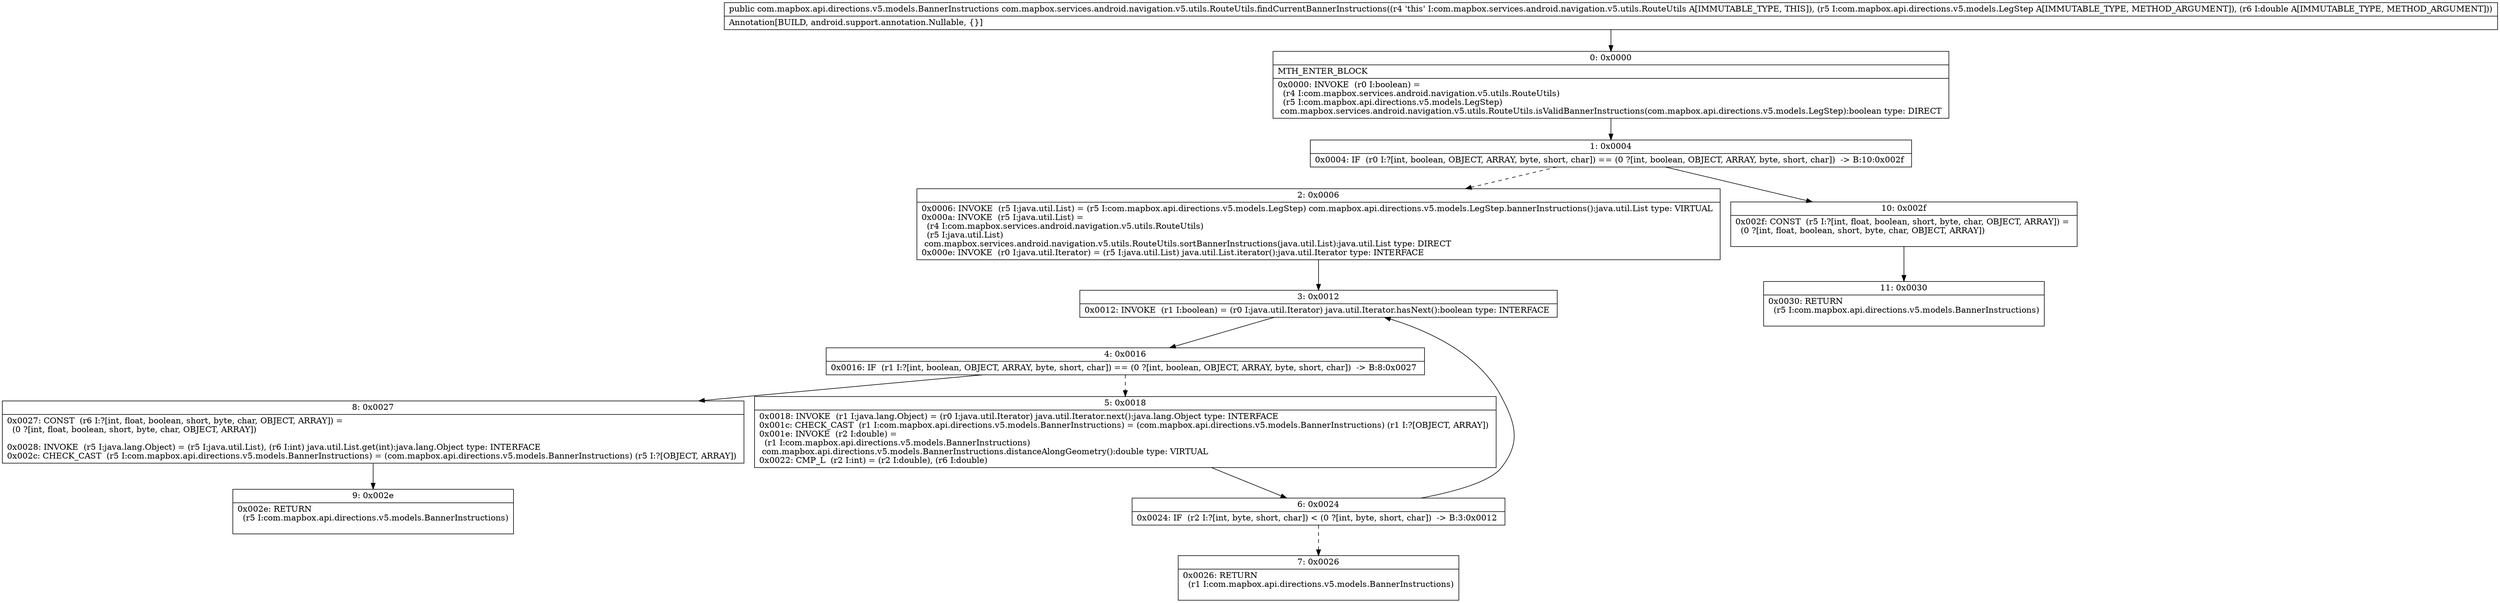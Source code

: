digraph "CFG forcom.mapbox.services.android.navigation.v5.utils.RouteUtils.findCurrentBannerInstructions(Lcom\/mapbox\/api\/directions\/v5\/models\/LegStep;D)Lcom\/mapbox\/api\/directions\/v5\/models\/BannerInstructions;" {
Node_0 [shape=record,label="{0\:\ 0x0000|MTH_ENTER_BLOCK\l|0x0000: INVOKE  (r0 I:boolean) = \l  (r4 I:com.mapbox.services.android.navigation.v5.utils.RouteUtils)\l  (r5 I:com.mapbox.api.directions.v5.models.LegStep)\l com.mapbox.services.android.navigation.v5.utils.RouteUtils.isValidBannerInstructions(com.mapbox.api.directions.v5.models.LegStep):boolean type: DIRECT \l}"];
Node_1 [shape=record,label="{1\:\ 0x0004|0x0004: IF  (r0 I:?[int, boolean, OBJECT, ARRAY, byte, short, char]) == (0 ?[int, boolean, OBJECT, ARRAY, byte, short, char])  \-\> B:10:0x002f \l}"];
Node_2 [shape=record,label="{2\:\ 0x0006|0x0006: INVOKE  (r5 I:java.util.List) = (r5 I:com.mapbox.api.directions.v5.models.LegStep) com.mapbox.api.directions.v5.models.LegStep.bannerInstructions():java.util.List type: VIRTUAL \l0x000a: INVOKE  (r5 I:java.util.List) = \l  (r4 I:com.mapbox.services.android.navigation.v5.utils.RouteUtils)\l  (r5 I:java.util.List)\l com.mapbox.services.android.navigation.v5.utils.RouteUtils.sortBannerInstructions(java.util.List):java.util.List type: DIRECT \l0x000e: INVOKE  (r0 I:java.util.Iterator) = (r5 I:java.util.List) java.util.List.iterator():java.util.Iterator type: INTERFACE \l}"];
Node_3 [shape=record,label="{3\:\ 0x0012|0x0012: INVOKE  (r1 I:boolean) = (r0 I:java.util.Iterator) java.util.Iterator.hasNext():boolean type: INTERFACE \l}"];
Node_4 [shape=record,label="{4\:\ 0x0016|0x0016: IF  (r1 I:?[int, boolean, OBJECT, ARRAY, byte, short, char]) == (0 ?[int, boolean, OBJECT, ARRAY, byte, short, char])  \-\> B:8:0x0027 \l}"];
Node_5 [shape=record,label="{5\:\ 0x0018|0x0018: INVOKE  (r1 I:java.lang.Object) = (r0 I:java.util.Iterator) java.util.Iterator.next():java.lang.Object type: INTERFACE \l0x001c: CHECK_CAST  (r1 I:com.mapbox.api.directions.v5.models.BannerInstructions) = (com.mapbox.api.directions.v5.models.BannerInstructions) (r1 I:?[OBJECT, ARRAY]) \l0x001e: INVOKE  (r2 I:double) = \l  (r1 I:com.mapbox.api.directions.v5.models.BannerInstructions)\l com.mapbox.api.directions.v5.models.BannerInstructions.distanceAlongGeometry():double type: VIRTUAL \l0x0022: CMP_L  (r2 I:int) = (r2 I:double), (r6 I:double) \l}"];
Node_6 [shape=record,label="{6\:\ 0x0024|0x0024: IF  (r2 I:?[int, byte, short, char]) \< (0 ?[int, byte, short, char])  \-\> B:3:0x0012 \l}"];
Node_7 [shape=record,label="{7\:\ 0x0026|0x0026: RETURN  \l  (r1 I:com.mapbox.api.directions.v5.models.BannerInstructions)\l \l}"];
Node_8 [shape=record,label="{8\:\ 0x0027|0x0027: CONST  (r6 I:?[int, float, boolean, short, byte, char, OBJECT, ARRAY]) = \l  (0 ?[int, float, boolean, short, byte, char, OBJECT, ARRAY])\l \l0x0028: INVOKE  (r5 I:java.lang.Object) = (r5 I:java.util.List), (r6 I:int) java.util.List.get(int):java.lang.Object type: INTERFACE \l0x002c: CHECK_CAST  (r5 I:com.mapbox.api.directions.v5.models.BannerInstructions) = (com.mapbox.api.directions.v5.models.BannerInstructions) (r5 I:?[OBJECT, ARRAY]) \l}"];
Node_9 [shape=record,label="{9\:\ 0x002e|0x002e: RETURN  \l  (r5 I:com.mapbox.api.directions.v5.models.BannerInstructions)\l \l}"];
Node_10 [shape=record,label="{10\:\ 0x002f|0x002f: CONST  (r5 I:?[int, float, boolean, short, byte, char, OBJECT, ARRAY]) = \l  (0 ?[int, float, boolean, short, byte, char, OBJECT, ARRAY])\l \l}"];
Node_11 [shape=record,label="{11\:\ 0x0030|0x0030: RETURN  \l  (r5 I:com.mapbox.api.directions.v5.models.BannerInstructions)\l \l}"];
MethodNode[shape=record,label="{public com.mapbox.api.directions.v5.models.BannerInstructions com.mapbox.services.android.navigation.v5.utils.RouteUtils.findCurrentBannerInstructions((r4 'this' I:com.mapbox.services.android.navigation.v5.utils.RouteUtils A[IMMUTABLE_TYPE, THIS]), (r5 I:com.mapbox.api.directions.v5.models.LegStep A[IMMUTABLE_TYPE, METHOD_ARGUMENT]), (r6 I:double A[IMMUTABLE_TYPE, METHOD_ARGUMENT]))  | Annotation[BUILD, android.support.annotation.Nullable, \{\}]\l}"];
MethodNode -> Node_0;
Node_0 -> Node_1;
Node_1 -> Node_2[style=dashed];
Node_1 -> Node_10;
Node_2 -> Node_3;
Node_3 -> Node_4;
Node_4 -> Node_5[style=dashed];
Node_4 -> Node_8;
Node_5 -> Node_6;
Node_6 -> Node_3;
Node_6 -> Node_7[style=dashed];
Node_8 -> Node_9;
Node_10 -> Node_11;
}

